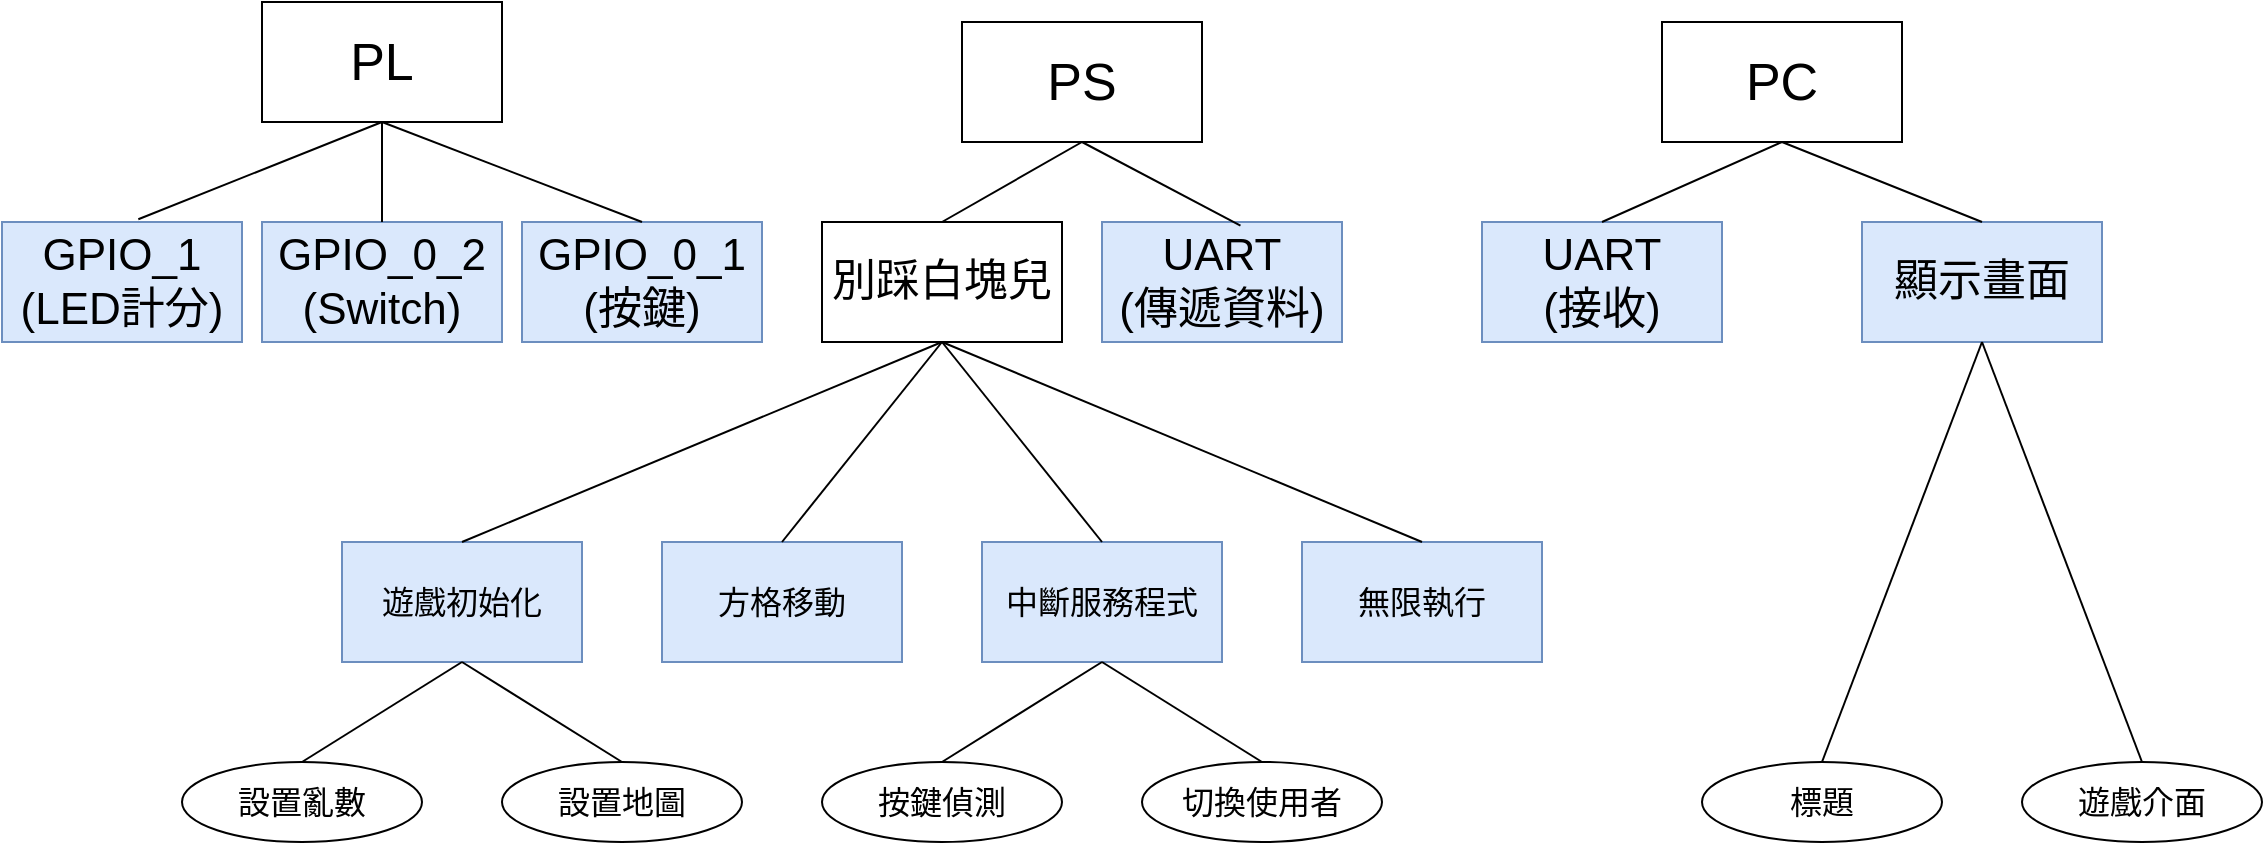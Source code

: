 <mxfile version="20.7.4" type="device"><diagram id="a4AS-Xi6r87GrxeyNxnX" name="第1頁"><mxGraphModel dx="2307" dy="934" grid="1" gridSize="10" guides="1" tooltips="1" connect="1" arrows="1" fold="1" page="1" pageScale="1" pageWidth="827" pageHeight="1169" math="0" shadow="0"><root><mxCell id="0"/><mxCell id="1" parent="0"/><mxCell id="SrDvoJSCLqql0gf5QKA5-1" value="&lt;font style=&quot;font-size: 26px;&quot;&gt;PL&lt;/font&gt;" style="rounded=0;whiteSpace=wrap;html=1;" parent="1" vertex="1"><mxGeometry x="-40" y="240" width="120" height="60" as="geometry"/></mxCell><mxCell id="SrDvoJSCLqql0gf5QKA5-2" value="&lt;font style=&quot;font-size: 26px;&quot;&gt;PS&lt;/font&gt;" style="rounded=0;whiteSpace=wrap;html=1;" parent="1" vertex="1"><mxGeometry x="310" y="250" width="120" height="60" as="geometry"/></mxCell><mxCell id="SrDvoJSCLqql0gf5QKA5-3" value="&lt;font style=&quot;font-size: 26px;&quot;&gt;PC&lt;/font&gt;" style="rounded=0;whiteSpace=wrap;html=1;" parent="1" vertex="1"><mxGeometry x="660" y="250" width="120" height="60" as="geometry"/></mxCell><mxCell id="SrDvoJSCLqql0gf5QKA5-4" value="&lt;font style=&quot;font-size: 22px;&quot;&gt;GPIO_0_1&lt;br&gt;(按鍵)&lt;/font&gt;" style="rounded=0;whiteSpace=wrap;html=1;fillColor=#dae8fc;strokeColor=#6c8ebf;" parent="1" vertex="1"><mxGeometry x="90" y="350" width="120" height="60" as="geometry"/></mxCell><mxCell id="SrDvoJSCLqql0gf5QKA5-5" value="&lt;span style=&quot;font-size: 22px;&quot;&gt;別踩白塊兒&lt;/span&gt;" style="rounded=0;whiteSpace=wrap;html=1;" parent="1" vertex="1"><mxGeometry x="240" y="350" width="120" height="60" as="geometry"/></mxCell><mxCell id="SrDvoJSCLqql0gf5QKA5-6" value="&lt;font style=&quot;font-size: 22px;&quot;&gt;UART&lt;br&gt;(傳遞資料)&lt;/font&gt;" style="rounded=0;whiteSpace=wrap;html=1;fillColor=#dae8fc;strokeColor=#6c8ebf;" parent="1" vertex="1"><mxGeometry x="380" y="350" width="120" height="60" as="geometry"/></mxCell><mxCell id="SrDvoJSCLqql0gf5QKA5-7" value="&lt;font style=&quot;font-size: 22px;&quot;&gt;UART&lt;br&gt;(接收)&lt;/font&gt;" style="rounded=0;whiteSpace=wrap;html=1;fillColor=#dae8fc;strokeColor=#6c8ebf;" parent="1" vertex="1"><mxGeometry x="570" y="350" width="120" height="60" as="geometry"/></mxCell><mxCell id="SrDvoJSCLqql0gf5QKA5-8" value="&lt;span style=&quot;font-size: 22px;&quot;&gt;顯示畫面&lt;/span&gt;" style="rounded=0;whiteSpace=wrap;html=1;fillColor=#dae8fc;strokeColor=#6c8ebf;" parent="1" vertex="1"><mxGeometry x="760" y="350" width="120" height="60" as="geometry"/></mxCell><mxCell id="SrDvoJSCLqql0gf5QKA5-9" value="" style="endArrow=none;html=1;rounded=0;fontSize=22;entryX=0.5;entryY=1;entryDx=0;entryDy=0;exitX=0.5;exitY=0;exitDx=0;exitDy=0;" parent="1" source="SrDvoJSCLqql0gf5QKA5-7" target="SrDvoJSCLqql0gf5QKA5-3" edge="1"><mxGeometry width="50" height="50" relative="1" as="geometry"><mxPoint x="400" y="380" as="sourcePoint"/><mxPoint x="450" y="330" as="targetPoint"/></mxGeometry></mxCell><mxCell id="SrDvoJSCLqql0gf5QKA5-10" value="" style="endArrow=none;html=1;rounded=0;fontSize=22;entryX=0.5;entryY=1;entryDx=0;entryDy=0;exitX=0.5;exitY=0;exitDx=0;exitDy=0;" parent="1" source="SrDvoJSCLqql0gf5QKA5-5" target="SrDvoJSCLqql0gf5QKA5-2" edge="1"><mxGeometry width="50" height="50" relative="1" as="geometry"><mxPoint x="370" y="380" as="sourcePoint"/><mxPoint x="420" y="330" as="targetPoint"/></mxGeometry></mxCell><mxCell id="SrDvoJSCLqql0gf5QKA5-12" value="" style="endArrow=none;html=1;rounded=0;fontSize=22;entryX=0.5;entryY=1;entryDx=0;entryDy=0;exitX=0.577;exitY=0.03;exitDx=0;exitDy=0;exitPerimeter=0;" parent="1" source="SrDvoJSCLqql0gf5QKA5-6" target="SrDvoJSCLqql0gf5QKA5-2" edge="1"><mxGeometry width="50" height="50" relative="1" as="geometry"><mxPoint x="370" y="380" as="sourcePoint"/><mxPoint x="420" y="330" as="targetPoint"/></mxGeometry></mxCell><mxCell id="SrDvoJSCLqql0gf5QKA5-13" value="" style="endArrow=none;html=1;rounded=0;fontSize=22;entryX=0.5;entryY=1;entryDx=0;entryDy=0;exitX=0.5;exitY=0;exitDx=0;exitDy=0;" parent="1" source="SrDvoJSCLqql0gf5QKA5-8" target="SrDvoJSCLqql0gf5QKA5-3" edge="1"><mxGeometry width="50" height="50" relative="1" as="geometry"><mxPoint x="360" y="380" as="sourcePoint"/><mxPoint x="410" y="330" as="targetPoint"/></mxGeometry></mxCell><mxCell id="SrDvoJSCLqql0gf5QKA5-14" value="" style="endArrow=none;html=1;rounded=0;fontSize=22;entryX=0.5;entryY=1;entryDx=0;entryDy=0;exitX=0.5;exitY=0;exitDx=0;exitDy=0;" parent="1" source="SrDvoJSCLqql0gf5QKA5-4" target="SrDvoJSCLqql0gf5QKA5-1" edge="1"><mxGeometry width="50" height="50" relative="1" as="geometry"><mxPoint x="350" y="380" as="sourcePoint"/><mxPoint x="400" y="330" as="targetPoint"/></mxGeometry></mxCell><mxCell id="SrDvoJSCLqql0gf5QKA5-16" value="&lt;font style=&quot;font-size: 16px;&quot;&gt;方格移動&lt;/font&gt;" style="rounded=0;whiteSpace=wrap;html=1;fillColor=#dae8fc;strokeColor=#6c8ebf;" parent="1" vertex="1"><mxGeometry x="160" y="510" width="120" height="60" as="geometry"/></mxCell><mxCell id="SrDvoJSCLqql0gf5QKA5-17" value="&lt;span style=&quot;font-size: 16px;&quot;&gt;中斷服務程式&lt;/span&gt;" style="rounded=0;whiteSpace=wrap;html=1;fillColor=#dae8fc;strokeColor=#6c8ebf;" parent="1" vertex="1"><mxGeometry x="320" y="510" width="120" height="60" as="geometry"/></mxCell><mxCell id="SrDvoJSCLqql0gf5QKA5-18" value="&lt;span style=&quot;font-size: 16px;&quot;&gt;無限執行&lt;/span&gt;" style="rounded=0;whiteSpace=wrap;html=1;fillColor=#dae8fc;strokeColor=#6c8ebf;" parent="1" vertex="1"><mxGeometry x="480" y="510" width="120" height="60" as="geometry"/></mxCell><mxCell id="SrDvoJSCLqql0gf5QKA5-19" value="&lt;span style=&quot;font-size: 16px;&quot;&gt;遊戲初始化&lt;/span&gt;" style="rounded=0;whiteSpace=wrap;html=1;fillColor=#dae8fc;strokeColor=#6c8ebf;" parent="1" vertex="1"><mxGeometry y="510" width="120" height="60" as="geometry"/></mxCell><mxCell id="SrDvoJSCLqql0gf5QKA5-23" value="" style="endArrow=none;html=1;rounded=0;fontSize=16;entryX=0.5;entryY=1;entryDx=0;entryDy=0;exitX=0.5;exitY=0;exitDx=0;exitDy=0;" parent="1" source="SrDvoJSCLqql0gf5QKA5-18" target="SrDvoJSCLqql0gf5QKA5-5" edge="1"><mxGeometry width="50" height="50" relative="1" as="geometry"><mxPoint x="380" y="480" as="sourcePoint"/><mxPoint x="430" y="430" as="targetPoint"/></mxGeometry></mxCell><mxCell id="SrDvoJSCLqql0gf5QKA5-24" value="" style="endArrow=none;html=1;rounded=0;fontSize=16;entryX=0.5;entryY=1;entryDx=0;entryDy=0;exitX=0.5;exitY=0;exitDx=0;exitDy=0;" parent="1" source="SrDvoJSCLqql0gf5QKA5-17" target="SrDvoJSCLqql0gf5QKA5-5" edge="1"><mxGeometry width="50" height="50" relative="1" as="geometry"><mxPoint x="380" y="480" as="sourcePoint"/><mxPoint x="430" y="430" as="targetPoint"/></mxGeometry></mxCell><mxCell id="SrDvoJSCLqql0gf5QKA5-25" value="" style="endArrow=none;html=1;rounded=0;fontSize=16;entryX=0.5;entryY=1;entryDx=0;entryDy=0;exitX=0.5;exitY=0;exitDx=0;exitDy=0;" parent="1" source="SrDvoJSCLqql0gf5QKA5-16" target="SrDvoJSCLqql0gf5QKA5-5" edge="1"><mxGeometry width="50" height="50" relative="1" as="geometry"><mxPoint x="380" y="480" as="sourcePoint"/><mxPoint x="430" y="430" as="targetPoint"/></mxGeometry></mxCell><mxCell id="SrDvoJSCLqql0gf5QKA5-26" value="" style="endArrow=none;html=1;rounded=0;fontSize=16;entryX=0.5;entryY=1;entryDx=0;entryDy=0;exitX=0.5;exitY=0;exitDx=0;exitDy=0;" parent="1" source="SrDvoJSCLqql0gf5QKA5-19" target="SrDvoJSCLqql0gf5QKA5-5" edge="1"><mxGeometry width="50" height="50" relative="1" as="geometry"><mxPoint x="380" y="480" as="sourcePoint"/><mxPoint x="430" y="430" as="targetPoint"/></mxGeometry></mxCell><mxCell id="TU1kO3xz7uPFaUfsjasn-1" value="&lt;font style=&quot;font-size: 22px;&quot;&gt;GPIO_0_2&lt;br&gt;(Switch)&lt;/font&gt;" style="rounded=0;whiteSpace=wrap;html=1;fillColor=#dae8fc;strokeColor=#6c8ebf;" parent="1" vertex="1"><mxGeometry x="-40" y="350" width="120" height="60" as="geometry"/></mxCell><mxCell id="TU1kO3xz7uPFaUfsjasn-2" value="" style="endArrow=none;html=1;rounded=0;fontSize=22;entryX=0.5;entryY=1;entryDx=0;entryDy=0;exitX=0.5;exitY=0;exitDx=0;exitDy=0;" parent="1" source="TU1kO3xz7uPFaUfsjasn-1" target="SrDvoJSCLqql0gf5QKA5-1" edge="1"><mxGeometry width="50" height="50" relative="1" as="geometry"><mxPoint x="290" y="480" as="sourcePoint"/><mxPoint x="340" y="430" as="targetPoint"/></mxGeometry></mxCell><mxCell id="C9kgzqhTqZUGn0ehVMCK-1" value="&lt;font style=&quot;font-size: 22px;&quot;&gt;GPIO_1&lt;br&gt;(LED計分)&lt;/font&gt;" style="rounded=0;whiteSpace=wrap;html=1;fillColor=#dae8fc;strokeColor=#6c8ebf;" parent="1" vertex="1"><mxGeometry x="-170" y="350" width="120" height="60" as="geometry"/></mxCell><mxCell id="C9kgzqhTqZUGn0ehVMCK-2" value="" style="endArrow=none;html=1;rounded=0;entryX=0.5;entryY=1;entryDx=0;entryDy=0;exitX=0.568;exitY=-0.023;exitDx=0;exitDy=0;exitPerimeter=0;" parent="1" source="C9kgzqhTqZUGn0ehVMCK-1" target="SrDvoJSCLqql0gf5QKA5-1" edge="1"><mxGeometry width="50" height="50" relative="1" as="geometry"><mxPoint x="190" y="460" as="sourcePoint"/><mxPoint x="240" y="410" as="targetPoint"/></mxGeometry></mxCell><mxCell id="nqA5_SIXRXBVOxiOV4qV-6" value="" style="endArrow=none;html=1;rounded=0;entryX=0.5;entryY=1;entryDx=0;entryDy=0;exitX=0.5;exitY=0;exitDx=0;exitDy=0;" parent="1" source="TO0uEIo-Ap9vxVhZ9wiY-2" target="SrDvoJSCLqql0gf5QKA5-8" edge="1"><mxGeometry width="50" height="50" relative="1" as="geometry"><mxPoint x="950" y="510" as="sourcePoint"/><mxPoint x="650" y="510" as="targetPoint"/></mxGeometry></mxCell><mxCell id="nqA5_SIXRXBVOxiOV4qV-8" value="" style="endArrow=none;html=1;rounded=0;entryX=0.5;entryY=1;entryDx=0;entryDy=0;exitX=0.5;exitY=0;exitDx=0;exitDy=0;" parent="1" source="TO0uEIo-Ap9vxVhZ9wiY-1" target="SrDvoJSCLqql0gf5QKA5-8" edge="1"><mxGeometry width="50" height="50" relative="1" as="geometry"><mxPoint x="690" y="510" as="sourcePoint"/><mxPoint x="650" y="510" as="targetPoint"/></mxGeometry></mxCell><mxCell id="BPU_L5Xz_G-0ZqSKlB5H-1" style="edgeStyle=orthogonalEdgeStyle;rounded=0;orthogonalLoop=1;jettySize=auto;html=1;exitX=0.5;exitY=1;exitDx=0;exitDy=0;" parent="1" source="SrDvoJSCLqql0gf5QKA5-17" target="SrDvoJSCLqql0gf5QKA5-17" edge="1"><mxGeometry relative="1" as="geometry"/></mxCell><mxCell id="BPU_L5Xz_G-0ZqSKlB5H-2" value="&lt;span style=&quot;font-size: 16px;&quot;&gt;設置亂數&lt;/span&gt;" style="ellipse;whiteSpace=wrap;html=1;" parent="1" vertex="1"><mxGeometry x="-80" y="620" width="120" height="40" as="geometry"/></mxCell><mxCell id="BPU_L5Xz_G-0ZqSKlB5H-3" value="&lt;span style=&quot;font-size: 16px;&quot;&gt;設置地圖&lt;/span&gt;" style="ellipse;whiteSpace=wrap;html=1;" parent="1" vertex="1"><mxGeometry x="80" y="620" width="120" height="40" as="geometry"/></mxCell><mxCell id="BPU_L5Xz_G-0ZqSKlB5H-4" value="" style="endArrow=none;html=1;rounded=0;fontSize=16;entryX=0.5;entryY=1;entryDx=0;entryDy=0;exitX=0.5;exitY=0;exitDx=0;exitDy=0;" parent="1" source="BPU_L5Xz_G-0ZqSKlB5H-2" target="SrDvoJSCLqql0gf5QKA5-19" edge="1"><mxGeometry width="50" height="50" relative="1" as="geometry"><mxPoint x="50" y="635" as="sourcePoint"/><mxPoint x="100" y="585" as="targetPoint"/></mxGeometry></mxCell><mxCell id="BPU_L5Xz_G-0ZqSKlB5H-5" value="" style="endArrow=none;html=1;rounded=0;fontSize=16;entryX=0.5;entryY=1;entryDx=0;entryDy=0;exitX=0.5;exitY=0;exitDx=0;exitDy=0;" parent="1" source="BPU_L5Xz_G-0ZqSKlB5H-3" target="SrDvoJSCLqql0gf5QKA5-19" edge="1"><mxGeometry width="50" height="50" relative="1" as="geometry"><mxPoint x="350" y="560" as="sourcePoint"/><mxPoint x="400" y="510" as="targetPoint"/></mxGeometry></mxCell><mxCell id="qGB9QbzoUROHfYLI34b1-1" value="&lt;span style=&quot;font-size: 16px;&quot;&gt;按鍵偵測&lt;/span&gt;" style="ellipse;whiteSpace=wrap;html=1;" parent="1" vertex="1"><mxGeometry x="240" y="620" width="120" height="40" as="geometry"/></mxCell><mxCell id="qGB9QbzoUROHfYLI34b1-2" value="&lt;span style=&quot;font-size: 16px;&quot;&gt;切換使用者&lt;/span&gt;" style="ellipse;whiteSpace=wrap;html=1;" parent="1" vertex="1"><mxGeometry x="400" y="620" width="120" height="40" as="geometry"/></mxCell><mxCell id="qGB9QbzoUROHfYLI34b1-3" value="" style="endArrow=none;html=1;rounded=0;fontSize=16;entryX=0.5;entryY=1;entryDx=0;entryDy=0;exitX=0.5;exitY=0;exitDx=0;exitDy=0;" parent="1" source="qGB9QbzoUROHfYLI34b1-1" target="SrDvoJSCLqql0gf5QKA5-17" edge="1"><mxGeometry width="50" height="50" relative="1" as="geometry"><mxPoint x="260" y="730" as="sourcePoint"/><mxPoint x="340" y="680" as="targetPoint"/></mxGeometry></mxCell><mxCell id="qGB9QbzoUROHfYLI34b1-4" value="" style="endArrow=none;html=1;rounded=0;fontSize=16;entryX=0.5;entryY=1;entryDx=0;entryDy=0;exitX=0.5;exitY=0;exitDx=0;exitDy=0;" parent="1" source="qGB9QbzoUROHfYLI34b1-2" target="SrDvoJSCLqql0gf5QKA5-17" edge="1"><mxGeometry width="50" height="50" relative="1" as="geometry"><mxPoint y="640" as="sourcePoint"/><mxPoint x="80" y="590" as="targetPoint"/></mxGeometry></mxCell><mxCell id="TO0uEIo-Ap9vxVhZ9wiY-1" value="&lt;span style=&quot;font-size: 16px;&quot;&gt;標題&lt;/span&gt;" style="ellipse;whiteSpace=wrap;html=1;" vertex="1" parent="1"><mxGeometry x="680" y="620" width="120" height="40" as="geometry"/></mxCell><mxCell id="TO0uEIo-Ap9vxVhZ9wiY-2" value="&lt;span style=&quot;font-size: 16px;&quot;&gt;遊戲介面&lt;/span&gt;" style="ellipse;whiteSpace=wrap;html=1;" vertex="1" parent="1"><mxGeometry x="840" y="620" width="120" height="40" as="geometry"/></mxCell></root></mxGraphModel></diagram></mxfile>